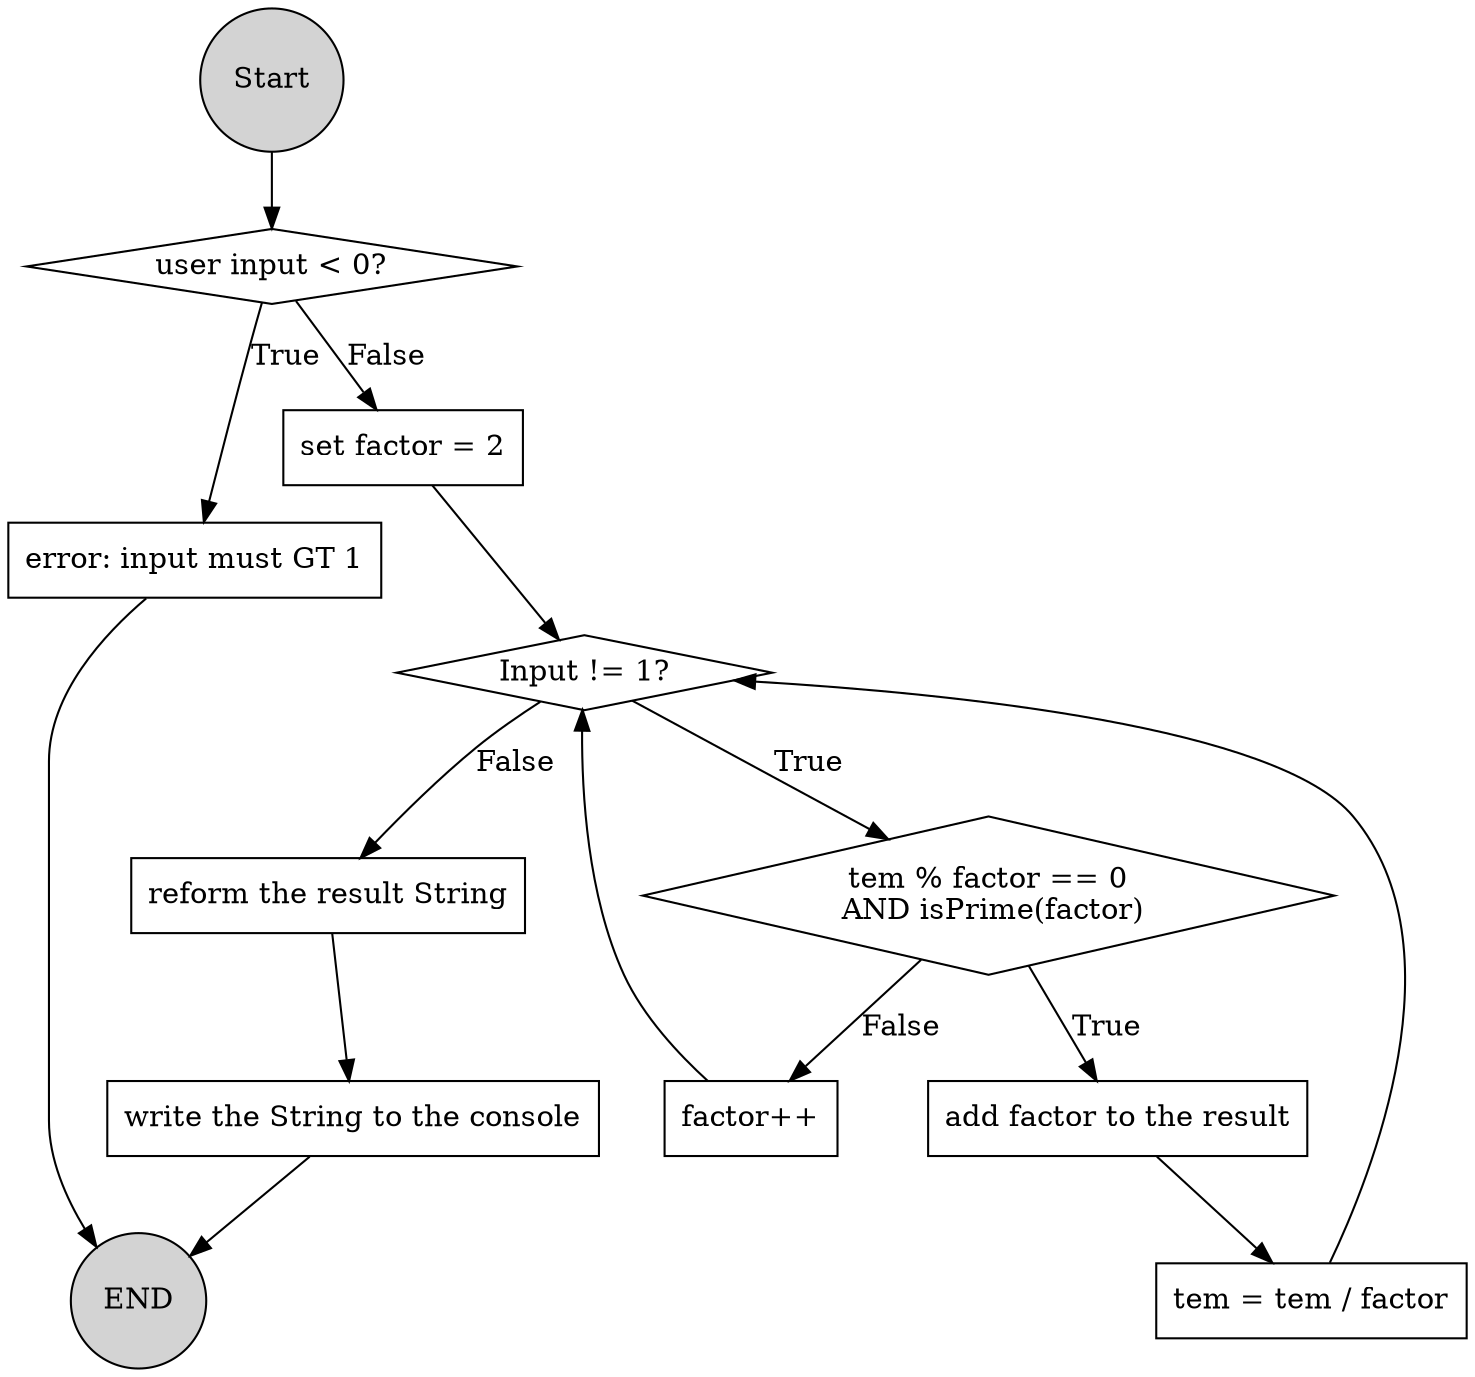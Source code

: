 digraph p2{
    size = "40, 30";
    start[label="Start" shape=circle style=filled]
    ifLT0[label="user input < 0?" shape=diamond]
    error[label="error: input must GT 1" shape=box]
    setupFoctor[label="set factor = 2" shape=box]
    ifNumNE1[label="Input != 1?" shape=diamond]
    incFactor[label="factor++" shape=box]
    if[label="tem % factor == 0\n AND isPrime(factor)" shape=diamond]
    addFactor[label="add factor to the result" shape=box]
    divInput[label="tem = tem / factor" shape=box]
    reform[label="reform the result String" shape=box]
    write[label="write the String to the console" shape=box]
    end[label="END" shape=circle style=filled]

    start -> ifLT0
    ifLT0 -> error[label="True"]
    error -> end
    ifLT0 -> setupFoctor[label="False"]
    setupFoctor -> ifNumNE1
    ifNumNE1 -> reform[label="False"]
    reform -> write
    write -> end
    ifNumNE1 -> if[label="True"]
    if -> addFactor[label="True"]
    if -> incFactor[label="False"]
    incFactor -> ifNumNE1
    addFactor -> divInput
    divInput -> ifNumNE1
}